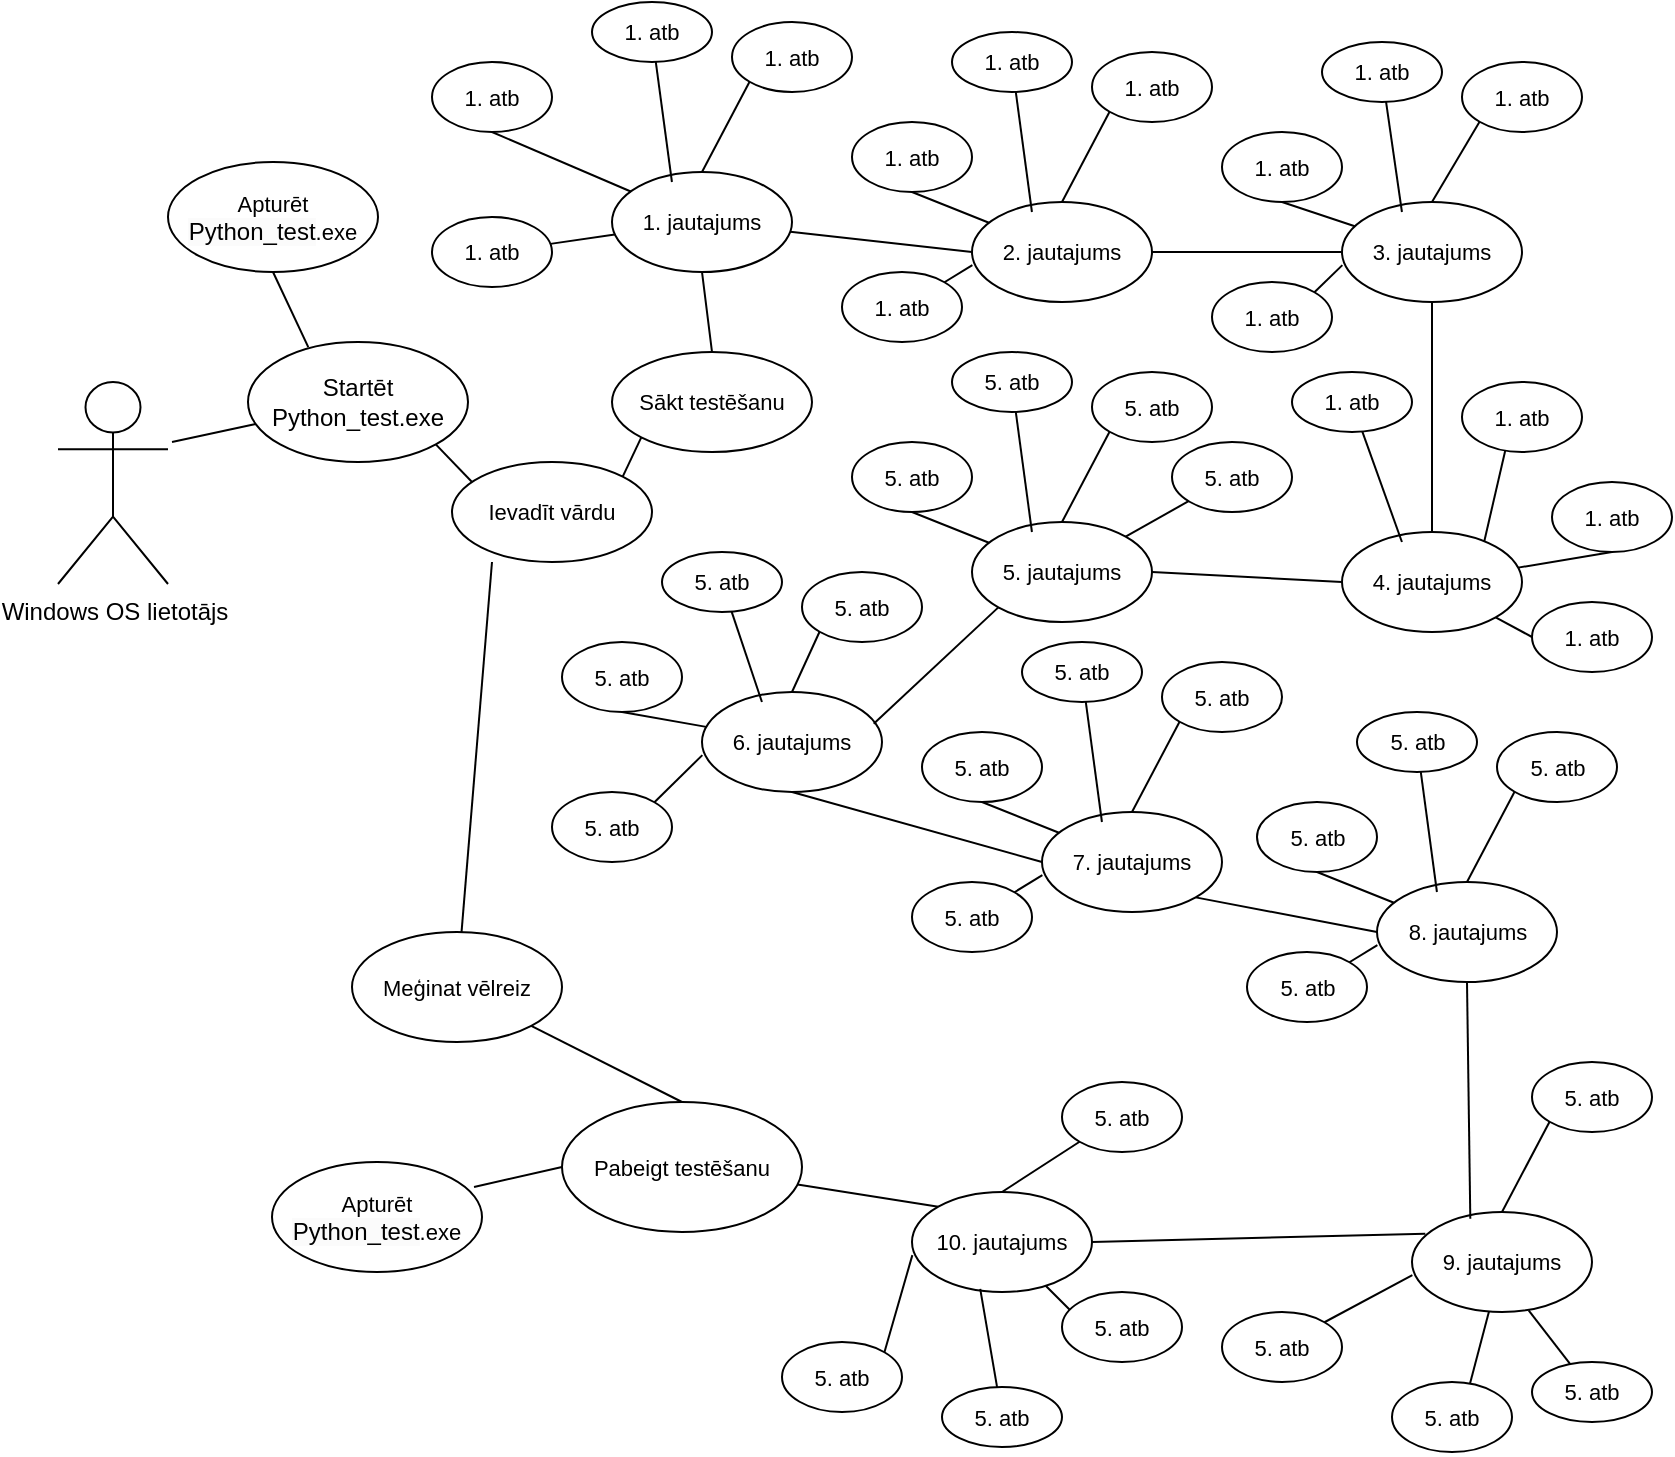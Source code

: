 <mxfile version="24.4.10" type="device">
  <diagram name="Page-1" id="AFh0QDY7OUevubZ1lofg">
    <mxGraphModel dx="2049" dy="1114" grid="1" gridSize="10" guides="1" tooltips="1" connect="1" arrows="1" fold="1" page="1" pageScale="1" pageWidth="850" pageHeight="1100" math="0" shadow="0">
      <root>
        <mxCell id="0" />
        <mxCell id="1" parent="0" />
        <mxCell id="Z0cSFoAsNbvXdKRLB-xp-1" value="Windows OS lietotājs" style="shape=umlActor;verticalLabelPosition=bottom;verticalAlign=top;html=1;" vertex="1" parent="1">
          <mxGeometry x="33" y="240" width="55" height="101" as="geometry" />
        </mxCell>
        <mxCell id="Z0cSFoAsNbvXdKRLB-xp-67" style="edgeStyle=none;rounded=0;orthogonalLoop=1;jettySize=auto;html=1;exitX=0.274;exitY=0.043;exitDx=0;exitDy=0;entryX=0.5;entryY=1;entryDx=0;entryDy=0;strokeColor=default;align=center;verticalAlign=middle;fontFamily=Helvetica;fontSize=11;fontColor=default;labelBackgroundColor=default;endArrow=none;exitPerimeter=0;" edge="1" parent="1" source="Z0cSFoAsNbvXdKRLB-xp-3" target="Z0cSFoAsNbvXdKRLB-xp-66">
          <mxGeometry relative="1" as="geometry" />
        </mxCell>
        <mxCell id="Z0cSFoAsNbvXdKRLB-xp-131" value="" style="edgeStyle=none;rounded=0;orthogonalLoop=1;jettySize=auto;html=1;strokeColor=default;align=center;verticalAlign=middle;fontFamily=Helvetica;fontSize=11;fontColor=default;labelBackgroundColor=default;endArrow=none;" edge="1" parent="1" source="Z0cSFoAsNbvXdKRLB-xp-3">
          <mxGeometry relative="1" as="geometry">
            <mxPoint x="90" y="270" as="targetPoint" />
          </mxGeometry>
        </mxCell>
        <mxCell id="Z0cSFoAsNbvXdKRLB-xp-3" value="Startēt Python_test.exe" style="ellipse;whiteSpace=wrap;html=1;" vertex="1" parent="1">
          <mxGeometry x="128" y="220" width="110" height="60" as="geometry" />
        </mxCell>
        <mxCell id="Z0cSFoAsNbvXdKRLB-xp-66" value="Apturēt&lt;br&gt;&lt;div&gt;&lt;span style=&quot;background-color: rgb(251, 251, 251); font-size: 12px;&quot;&gt;Python_test&lt;/span&gt;.exe&lt;/div&gt;" style="ellipse;whiteSpace=wrap;html=1;fontFamily=Helvetica;fontSize=11;fontColor=default;labelBackgroundColor=default;" vertex="1" parent="1">
          <mxGeometry x="88" y="130" width="105" height="55" as="geometry" />
        </mxCell>
        <mxCell id="Z0cSFoAsNbvXdKRLB-xp-71" style="edgeStyle=none;rounded=0;orthogonalLoop=1;jettySize=auto;html=1;exitX=0.5;exitY=0;exitDx=0;exitDy=0;entryX=0.5;entryY=1;entryDx=0;entryDy=0;strokeColor=default;align=center;verticalAlign=middle;fontFamily=Helvetica;fontSize=11;fontColor=default;labelBackgroundColor=default;endArrow=none;" edge="1" parent="1" source="Z0cSFoAsNbvXdKRLB-xp-68" target="Z0cSFoAsNbvXdKRLB-xp-70">
          <mxGeometry relative="1" as="geometry" />
        </mxCell>
        <mxCell id="Z0cSFoAsNbvXdKRLB-xp-68" value="Sākt testēšanu" style="ellipse;whiteSpace=wrap;html=1;fontFamily=Helvetica;fontSize=11;fontColor=default;labelBackgroundColor=default;" vertex="1" parent="1">
          <mxGeometry x="310" y="225" width="100" height="50" as="geometry" />
        </mxCell>
        <mxCell id="Z0cSFoAsNbvXdKRLB-xp-78" style="edgeStyle=none;rounded=0;orthogonalLoop=1;jettySize=auto;html=1;exitX=0.5;exitY=0;exitDx=0;exitDy=0;entryX=0;entryY=1;entryDx=0;entryDy=0;strokeColor=default;align=center;verticalAlign=middle;fontFamily=Helvetica;fontSize=11;fontColor=default;labelBackgroundColor=default;endArrow=none;" edge="1" parent="1" source="Z0cSFoAsNbvXdKRLB-xp-70" target="Z0cSFoAsNbvXdKRLB-xp-77">
          <mxGeometry relative="1" as="geometry" />
        </mxCell>
        <mxCell id="Z0cSFoAsNbvXdKRLB-xp-90" style="edgeStyle=none;rounded=0;orthogonalLoop=1;jettySize=auto;html=1;entryX=0;entryY=0.5;entryDx=0;entryDy=0;strokeColor=default;align=center;verticalAlign=middle;fontFamily=Helvetica;fontSize=11;fontColor=default;labelBackgroundColor=default;endArrow=none;" edge="1" parent="1" source="Z0cSFoAsNbvXdKRLB-xp-70" target="Z0cSFoAsNbvXdKRLB-xp-82">
          <mxGeometry relative="1" as="geometry" />
        </mxCell>
        <mxCell id="Z0cSFoAsNbvXdKRLB-xp-70" value="1. jautajums" style="ellipse;whiteSpace=wrap;html=1;fontFamily=Helvetica;fontSize=11;fontColor=default;labelBackgroundColor=default;" vertex="1" parent="1">
          <mxGeometry x="310" y="135" width="90" height="50" as="geometry" />
        </mxCell>
        <mxCell id="Z0cSFoAsNbvXdKRLB-xp-72" value="1. atb" style="ellipse;whiteSpace=wrap;html=1;fontFamily=Helvetica;fontSize=11;fontColor=default;labelBackgroundColor=default;" vertex="1" parent="1">
          <mxGeometry x="300" y="50" width="60" height="30" as="geometry" />
        </mxCell>
        <mxCell id="Z0cSFoAsNbvXdKRLB-xp-74" style="edgeStyle=none;rounded=0;orthogonalLoop=1;jettySize=auto;html=1;exitX=0.5;exitY=1;exitDx=0;exitDy=0;strokeColor=default;align=center;verticalAlign=middle;fontFamily=Helvetica;fontSize=11;fontColor=default;labelBackgroundColor=default;endArrow=none;" edge="1" parent="1" source="Z0cSFoAsNbvXdKRLB-xp-73" target="Z0cSFoAsNbvXdKRLB-xp-70">
          <mxGeometry relative="1" as="geometry" />
        </mxCell>
        <mxCell id="Z0cSFoAsNbvXdKRLB-xp-73" value="1. atb" style="ellipse;whiteSpace=wrap;html=1;fontFamily=Helvetica;fontSize=11;fontColor=default;labelBackgroundColor=default;" vertex="1" parent="1">
          <mxGeometry x="220" y="80" width="60" height="35" as="geometry" />
        </mxCell>
        <mxCell id="Z0cSFoAsNbvXdKRLB-xp-75" style="edgeStyle=none;rounded=0;orthogonalLoop=1;jettySize=auto;html=1;entryX=0.333;entryY=0.1;entryDx=0;entryDy=0;entryPerimeter=0;strokeColor=default;align=center;verticalAlign=middle;fontFamily=Helvetica;fontSize=11;fontColor=default;labelBackgroundColor=default;endArrow=none;" edge="1" parent="1" source="Z0cSFoAsNbvXdKRLB-xp-72" target="Z0cSFoAsNbvXdKRLB-xp-70">
          <mxGeometry relative="1" as="geometry" />
        </mxCell>
        <mxCell id="Z0cSFoAsNbvXdKRLB-xp-77" value="1. atb" style="ellipse;whiteSpace=wrap;html=1;fontFamily=Helvetica;fontSize=11;fontColor=default;labelBackgroundColor=default;" vertex="1" parent="1">
          <mxGeometry x="370" y="60" width="60" height="35" as="geometry" />
        </mxCell>
        <mxCell id="Z0cSFoAsNbvXdKRLB-xp-123" value="" style="edgeStyle=none;rounded=0;orthogonalLoop=1;jettySize=auto;html=1;strokeColor=default;align=center;verticalAlign=middle;fontFamily=Helvetica;fontSize=11;fontColor=default;labelBackgroundColor=default;endArrow=none;" edge="1" parent="1" source="Z0cSFoAsNbvXdKRLB-xp-79" target="Z0cSFoAsNbvXdKRLB-xp-70">
          <mxGeometry relative="1" as="geometry" />
        </mxCell>
        <mxCell id="Z0cSFoAsNbvXdKRLB-xp-79" value="1. atb" style="ellipse;whiteSpace=wrap;html=1;fontFamily=Helvetica;fontSize=11;fontColor=default;labelBackgroundColor=default;" vertex="1" parent="1">
          <mxGeometry x="220" y="157.5" width="60" height="35" as="geometry" />
        </mxCell>
        <mxCell id="Z0cSFoAsNbvXdKRLB-xp-81" style="edgeStyle=none;rounded=0;orthogonalLoop=1;jettySize=auto;html=1;exitX=0.5;exitY=0;exitDx=0;exitDy=0;entryX=0;entryY=1;entryDx=0;entryDy=0;strokeColor=default;align=center;verticalAlign=middle;fontFamily=Helvetica;fontSize=11;fontColor=default;labelBackgroundColor=default;endArrow=none;" edge="1" parent="1" source="Z0cSFoAsNbvXdKRLB-xp-82" target="Z0cSFoAsNbvXdKRLB-xp-87">
          <mxGeometry relative="1" as="geometry" />
        </mxCell>
        <mxCell id="Z0cSFoAsNbvXdKRLB-xp-101" style="edgeStyle=none;rounded=0;orthogonalLoop=1;jettySize=auto;html=1;exitX=1;exitY=0.5;exitDx=0;exitDy=0;entryX=0;entryY=0.5;entryDx=0;entryDy=0;strokeColor=default;align=center;verticalAlign=middle;fontFamily=Helvetica;fontSize=11;fontColor=default;labelBackgroundColor=default;endArrow=none;" edge="1" parent="1" source="Z0cSFoAsNbvXdKRLB-xp-82" target="Z0cSFoAsNbvXdKRLB-xp-92">
          <mxGeometry relative="1" as="geometry" />
        </mxCell>
        <mxCell id="Z0cSFoAsNbvXdKRLB-xp-82" value="2. jautajums" style="ellipse;whiteSpace=wrap;html=1;fontFamily=Helvetica;fontSize=11;fontColor=default;labelBackgroundColor=default;" vertex="1" parent="1">
          <mxGeometry x="490" y="150" width="90" height="50" as="geometry" />
        </mxCell>
        <mxCell id="Z0cSFoAsNbvXdKRLB-xp-83" value="1. atb" style="ellipse;whiteSpace=wrap;html=1;fontFamily=Helvetica;fontSize=11;fontColor=default;labelBackgroundColor=default;" vertex="1" parent="1">
          <mxGeometry x="480" y="65" width="60" height="30" as="geometry" />
        </mxCell>
        <mxCell id="Z0cSFoAsNbvXdKRLB-xp-84" style="edgeStyle=none;rounded=0;orthogonalLoop=1;jettySize=auto;html=1;exitX=0.5;exitY=1;exitDx=0;exitDy=0;strokeColor=default;align=center;verticalAlign=middle;fontFamily=Helvetica;fontSize=11;fontColor=default;labelBackgroundColor=default;endArrow=none;" edge="1" parent="1" source="Z0cSFoAsNbvXdKRLB-xp-85" target="Z0cSFoAsNbvXdKRLB-xp-82">
          <mxGeometry relative="1" as="geometry" />
        </mxCell>
        <mxCell id="Z0cSFoAsNbvXdKRLB-xp-85" value="1. atb" style="ellipse;whiteSpace=wrap;html=1;fontFamily=Helvetica;fontSize=11;fontColor=default;labelBackgroundColor=default;" vertex="1" parent="1">
          <mxGeometry x="430" y="110" width="60" height="35" as="geometry" />
        </mxCell>
        <mxCell id="Z0cSFoAsNbvXdKRLB-xp-86" style="edgeStyle=none;rounded=0;orthogonalLoop=1;jettySize=auto;html=1;entryX=0.333;entryY=0.1;entryDx=0;entryDy=0;entryPerimeter=0;strokeColor=default;align=center;verticalAlign=middle;fontFamily=Helvetica;fontSize=11;fontColor=default;labelBackgroundColor=default;endArrow=none;" edge="1" parent="1" source="Z0cSFoAsNbvXdKRLB-xp-83" target="Z0cSFoAsNbvXdKRLB-xp-82">
          <mxGeometry relative="1" as="geometry" />
        </mxCell>
        <mxCell id="Z0cSFoAsNbvXdKRLB-xp-87" value="1. atb" style="ellipse;whiteSpace=wrap;html=1;fontFamily=Helvetica;fontSize=11;fontColor=default;labelBackgroundColor=default;" vertex="1" parent="1">
          <mxGeometry x="550" y="75" width="60" height="35" as="geometry" />
        </mxCell>
        <mxCell id="Z0cSFoAsNbvXdKRLB-xp-88" value="1. atb" style="ellipse;whiteSpace=wrap;html=1;fontFamily=Helvetica;fontSize=11;fontColor=default;labelBackgroundColor=default;" vertex="1" parent="1">
          <mxGeometry x="425" y="185" width="60" height="35" as="geometry" />
        </mxCell>
        <mxCell id="Z0cSFoAsNbvXdKRLB-xp-89" style="edgeStyle=none;rounded=0;orthogonalLoop=1;jettySize=auto;html=1;exitX=1;exitY=0;exitDx=0;exitDy=0;entryX=0.002;entryY=0.631;entryDx=0;entryDy=0;entryPerimeter=0;strokeColor=default;align=center;verticalAlign=middle;fontFamily=Helvetica;fontSize=11;fontColor=default;labelBackgroundColor=default;endArrow=none;" edge="1" parent="1" source="Z0cSFoAsNbvXdKRLB-xp-88" target="Z0cSFoAsNbvXdKRLB-xp-82">
          <mxGeometry relative="1" as="geometry" />
        </mxCell>
        <mxCell id="Z0cSFoAsNbvXdKRLB-xp-91" style="edgeStyle=none;rounded=0;orthogonalLoop=1;jettySize=auto;html=1;exitX=0.5;exitY=0;exitDx=0;exitDy=0;entryX=0;entryY=1;entryDx=0;entryDy=0;strokeColor=default;align=center;verticalAlign=middle;fontFamily=Helvetica;fontSize=11;fontColor=default;labelBackgroundColor=default;endArrow=none;" edge="1" parent="1" source="Z0cSFoAsNbvXdKRLB-xp-92" target="Z0cSFoAsNbvXdKRLB-xp-97">
          <mxGeometry relative="1" as="geometry" />
        </mxCell>
        <mxCell id="Z0cSFoAsNbvXdKRLB-xp-111" style="edgeStyle=none;rounded=0;orthogonalLoop=1;jettySize=auto;html=1;strokeColor=default;align=center;verticalAlign=middle;fontFamily=Helvetica;fontSize=11;fontColor=default;labelBackgroundColor=default;endArrow=none;" edge="1" parent="1" source="Z0cSFoAsNbvXdKRLB-xp-92" target="Z0cSFoAsNbvXdKRLB-xp-103">
          <mxGeometry relative="1" as="geometry" />
        </mxCell>
        <mxCell id="Z0cSFoAsNbvXdKRLB-xp-92" value="3. jautajums" style="ellipse;whiteSpace=wrap;html=1;fontFamily=Helvetica;fontSize=11;fontColor=default;labelBackgroundColor=default;" vertex="1" parent="1">
          <mxGeometry x="675" y="150" width="90" height="50" as="geometry" />
        </mxCell>
        <mxCell id="Z0cSFoAsNbvXdKRLB-xp-93" value="1. atb" style="ellipse;whiteSpace=wrap;html=1;fontFamily=Helvetica;fontSize=11;fontColor=default;labelBackgroundColor=default;" vertex="1" parent="1">
          <mxGeometry x="665" y="70" width="60" height="30" as="geometry" />
        </mxCell>
        <mxCell id="Z0cSFoAsNbvXdKRLB-xp-94" style="edgeStyle=none;rounded=0;orthogonalLoop=1;jettySize=auto;html=1;exitX=0.5;exitY=1;exitDx=0;exitDy=0;strokeColor=default;align=center;verticalAlign=middle;fontFamily=Helvetica;fontSize=11;fontColor=default;labelBackgroundColor=default;endArrow=none;" edge="1" parent="1" source="Z0cSFoAsNbvXdKRLB-xp-95" target="Z0cSFoAsNbvXdKRLB-xp-92">
          <mxGeometry relative="1" as="geometry" />
        </mxCell>
        <mxCell id="Z0cSFoAsNbvXdKRLB-xp-95" value="1. atb" style="ellipse;whiteSpace=wrap;html=1;fontFamily=Helvetica;fontSize=11;fontColor=default;labelBackgroundColor=default;" vertex="1" parent="1">
          <mxGeometry x="615" y="115" width="60" height="35" as="geometry" />
        </mxCell>
        <mxCell id="Z0cSFoAsNbvXdKRLB-xp-96" style="edgeStyle=none;rounded=0;orthogonalLoop=1;jettySize=auto;html=1;entryX=0.333;entryY=0.1;entryDx=0;entryDy=0;entryPerimeter=0;strokeColor=default;align=center;verticalAlign=middle;fontFamily=Helvetica;fontSize=11;fontColor=default;labelBackgroundColor=default;endArrow=none;" edge="1" parent="1" source="Z0cSFoAsNbvXdKRLB-xp-93" target="Z0cSFoAsNbvXdKRLB-xp-92">
          <mxGeometry relative="1" as="geometry" />
        </mxCell>
        <mxCell id="Z0cSFoAsNbvXdKRLB-xp-97" value="1. atb" style="ellipse;whiteSpace=wrap;html=1;fontFamily=Helvetica;fontSize=11;fontColor=default;labelBackgroundColor=default;" vertex="1" parent="1">
          <mxGeometry x="735" y="80" width="60" height="35" as="geometry" />
        </mxCell>
        <mxCell id="Z0cSFoAsNbvXdKRLB-xp-98" value="1. atb" style="ellipse;whiteSpace=wrap;html=1;fontFamily=Helvetica;fontSize=11;fontColor=default;labelBackgroundColor=default;" vertex="1" parent="1">
          <mxGeometry x="610" y="190" width="60" height="35" as="geometry" />
        </mxCell>
        <mxCell id="Z0cSFoAsNbvXdKRLB-xp-99" style="edgeStyle=none;rounded=0;orthogonalLoop=1;jettySize=auto;html=1;exitX=1;exitY=0;exitDx=0;exitDy=0;entryX=0.002;entryY=0.631;entryDx=0;entryDy=0;entryPerimeter=0;strokeColor=default;align=center;verticalAlign=middle;fontFamily=Helvetica;fontSize=11;fontColor=default;labelBackgroundColor=default;endArrow=none;" edge="1" parent="1" source="Z0cSFoAsNbvXdKRLB-xp-98" target="Z0cSFoAsNbvXdKRLB-xp-92">
          <mxGeometry relative="1" as="geometry" />
        </mxCell>
        <mxCell id="Z0cSFoAsNbvXdKRLB-xp-102" style="edgeStyle=none;rounded=0;orthogonalLoop=1;jettySize=auto;html=1;exitX=0.787;exitY=0.017;exitDx=0;exitDy=0;entryX=0.361;entryY=0.976;entryDx=0;entryDy=0;strokeColor=default;align=center;verticalAlign=middle;fontFamily=Helvetica;fontSize=11;fontColor=default;labelBackgroundColor=default;endArrow=none;exitPerimeter=0;entryPerimeter=0;" edge="1" parent="1" target="Z0cSFoAsNbvXdKRLB-xp-108">
          <mxGeometry relative="1" as="geometry">
            <mxPoint x="745.83" y="320.98" as="sourcePoint" />
            <mxPoint x="743.787" y="275.004" as="targetPoint" />
          </mxGeometry>
        </mxCell>
        <mxCell id="Z0cSFoAsNbvXdKRLB-xp-112" style="edgeStyle=none;rounded=0;orthogonalLoop=1;jettySize=auto;html=1;exitX=1;exitY=1;exitDx=0;exitDy=0;entryX=0;entryY=0.5;entryDx=0;entryDy=0;strokeColor=default;align=center;verticalAlign=middle;fontFamily=Helvetica;fontSize=11;fontColor=default;labelBackgroundColor=default;endArrow=none;" edge="1" parent="1" source="Z0cSFoAsNbvXdKRLB-xp-103" target="Z0cSFoAsNbvXdKRLB-xp-109">
          <mxGeometry relative="1" as="geometry" />
        </mxCell>
        <mxCell id="Z0cSFoAsNbvXdKRLB-xp-122" style="edgeStyle=none;rounded=0;orthogonalLoop=1;jettySize=auto;html=1;exitX=0;exitY=0.5;exitDx=0;exitDy=0;entryX=1;entryY=0.5;entryDx=0;entryDy=0;strokeColor=default;align=center;verticalAlign=middle;fontFamily=Helvetica;fontSize=11;fontColor=default;labelBackgroundColor=default;endArrow=none;" edge="1" parent="1" source="Z0cSFoAsNbvXdKRLB-xp-103" target="Z0cSFoAsNbvXdKRLB-xp-114">
          <mxGeometry relative="1" as="geometry" />
        </mxCell>
        <mxCell id="Z0cSFoAsNbvXdKRLB-xp-103" value="4. jautajums" style="ellipse;whiteSpace=wrap;html=1;fontFamily=Helvetica;fontSize=11;fontColor=default;labelBackgroundColor=default;" vertex="1" parent="1">
          <mxGeometry x="675" y="315" width="90" height="50" as="geometry" />
        </mxCell>
        <mxCell id="Z0cSFoAsNbvXdKRLB-xp-104" value="1. atb" style="ellipse;whiteSpace=wrap;html=1;fontFamily=Helvetica;fontSize=11;fontColor=default;labelBackgroundColor=default;" vertex="1" parent="1">
          <mxGeometry x="650" y="235" width="60" height="30" as="geometry" />
        </mxCell>
        <mxCell id="Z0cSFoAsNbvXdKRLB-xp-105" style="edgeStyle=none;rounded=0;orthogonalLoop=1;jettySize=auto;html=1;exitX=0.5;exitY=1;exitDx=0;exitDy=0;strokeColor=default;align=center;verticalAlign=middle;fontFamily=Helvetica;fontSize=11;fontColor=default;labelBackgroundColor=default;endArrow=none;" edge="1" parent="1" source="Z0cSFoAsNbvXdKRLB-xp-106" target="Z0cSFoAsNbvXdKRLB-xp-103">
          <mxGeometry relative="1" as="geometry" />
        </mxCell>
        <mxCell id="Z0cSFoAsNbvXdKRLB-xp-106" value="1. atb" style="ellipse;whiteSpace=wrap;html=1;fontFamily=Helvetica;fontSize=11;fontColor=default;labelBackgroundColor=default;" vertex="1" parent="1">
          <mxGeometry x="780" y="290" width="60" height="35" as="geometry" />
        </mxCell>
        <mxCell id="Z0cSFoAsNbvXdKRLB-xp-107" style="edgeStyle=none;rounded=0;orthogonalLoop=1;jettySize=auto;html=1;entryX=0.333;entryY=0.1;entryDx=0;entryDy=0;entryPerimeter=0;strokeColor=default;align=center;verticalAlign=middle;fontFamily=Helvetica;fontSize=11;fontColor=default;labelBackgroundColor=default;endArrow=none;" edge="1" parent="1" source="Z0cSFoAsNbvXdKRLB-xp-104" target="Z0cSFoAsNbvXdKRLB-xp-103">
          <mxGeometry relative="1" as="geometry" />
        </mxCell>
        <mxCell id="Z0cSFoAsNbvXdKRLB-xp-108" value="1. atb" style="ellipse;whiteSpace=wrap;html=1;fontFamily=Helvetica;fontSize=11;fontColor=default;labelBackgroundColor=default;" vertex="1" parent="1">
          <mxGeometry x="735" y="240" width="60" height="35" as="geometry" />
        </mxCell>
        <mxCell id="Z0cSFoAsNbvXdKRLB-xp-109" value="1. atb" style="ellipse;whiteSpace=wrap;html=1;fontFamily=Helvetica;fontSize=11;fontColor=default;labelBackgroundColor=default;" vertex="1" parent="1">
          <mxGeometry x="770" y="350" width="60" height="35" as="geometry" />
        </mxCell>
        <mxCell id="Z0cSFoAsNbvXdKRLB-xp-113" style="edgeStyle=none;rounded=0;orthogonalLoop=1;jettySize=auto;html=1;exitX=0.5;exitY=0;exitDx=0;exitDy=0;entryX=0;entryY=1;entryDx=0;entryDy=0;strokeColor=default;align=center;verticalAlign=middle;fontFamily=Helvetica;fontSize=11;fontColor=default;labelBackgroundColor=default;endArrow=none;" edge="1" parent="1" source="Z0cSFoAsNbvXdKRLB-xp-114" target="Z0cSFoAsNbvXdKRLB-xp-119">
          <mxGeometry relative="1" as="geometry" />
        </mxCell>
        <mxCell id="Z0cSFoAsNbvXdKRLB-xp-114" value="5. jautajums" style="ellipse;whiteSpace=wrap;html=1;fontFamily=Helvetica;fontSize=11;fontColor=default;labelBackgroundColor=default;" vertex="1" parent="1">
          <mxGeometry x="490" y="310" width="90" height="50" as="geometry" />
        </mxCell>
        <mxCell id="Z0cSFoAsNbvXdKRLB-xp-115" value="5. atb" style="ellipse;whiteSpace=wrap;html=1;fontFamily=Helvetica;fontSize=11;fontColor=default;labelBackgroundColor=default;" vertex="1" parent="1">
          <mxGeometry x="480" y="225" width="60" height="30" as="geometry" />
        </mxCell>
        <mxCell id="Z0cSFoAsNbvXdKRLB-xp-116" style="edgeStyle=none;rounded=0;orthogonalLoop=1;jettySize=auto;html=1;exitX=0.5;exitY=1;exitDx=0;exitDy=0;strokeColor=default;align=center;verticalAlign=middle;fontFamily=Helvetica;fontSize=11;fontColor=default;labelBackgroundColor=default;endArrow=none;" edge="1" parent="1" source="Z0cSFoAsNbvXdKRLB-xp-117" target="Z0cSFoAsNbvXdKRLB-xp-114">
          <mxGeometry relative="1" as="geometry" />
        </mxCell>
        <mxCell id="Z0cSFoAsNbvXdKRLB-xp-117" value="5. atb" style="ellipse;whiteSpace=wrap;html=1;fontFamily=Helvetica;fontSize=11;fontColor=default;labelBackgroundColor=default;" vertex="1" parent="1">
          <mxGeometry x="430" y="270" width="60" height="35" as="geometry" />
        </mxCell>
        <mxCell id="Z0cSFoAsNbvXdKRLB-xp-118" style="edgeStyle=none;rounded=0;orthogonalLoop=1;jettySize=auto;html=1;entryX=0.333;entryY=0.1;entryDx=0;entryDy=0;entryPerimeter=0;strokeColor=default;align=center;verticalAlign=middle;fontFamily=Helvetica;fontSize=11;fontColor=default;labelBackgroundColor=default;endArrow=none;" edge="1" parent="1" source="Z0cSFoAsNbvXdKRLB-xp-115" target="Z0cSFoAsNbvXdKRLB-xp-114">
          <mxGeometry relative="1" as="geometry" />
        </mxCell>
        <mxCell id="Z0cSFoAsNbvXdKRLB-xp-119" value="5. atb" style="ellipse;whiteSpace=wrap;html=1;fontFamily=Helvetica;fontSize=11;fontColor=default;labelBackgroundColor=default;" vertex="1" parent="1">
          <mxGeometry x="550" y="235" width="60" height="35" as="geometry" />
        </mxCell>
        <mxCell id="Z0cSFoAsNbvXdKRLB-xp-142" style="edgeStyle=none;rounded=0;orthogonalLoop=1;jettySize=auto;html=1;entryX=1;entryY=0;entryDx=0;entryDy=0;strokeColor=default;align=center;verticalAlign=middle;fontFamily=Helvetica;fontSize=11;fontColor=default;labelBackgroundColor=default;endArrow=none;" edge="1" parent="1" source="Z0cSFoAsNbvXdKRLB-xp-120" target="Z0cSFoAsNbvXdKRLB-xp-114">
          <mxGeometry relative="1" as="geometry" />
        </mxCell>
        <mxCell id="Z0cSFoAsNbvXdKRLB-xp-120" value="5. atb" style="ellipse;whiteSpace=wrap;html=1;fontFamily=Helvetica;fontSize=11;fontColor=default;labelBackgroundColor=default;" vertex="1" parent="1">
          <mxGeometry x="590" y="270" width="60" height="35" as="geometry" />
        </mxCell>
        <mxCell id="Z0cSFoAsNbvXdKRLB-xp-129" style="edgeStyle=none;rounded=0;orthogonalLoop=1;jettySize=auto;html=1;exitX=1;exitY=0;exitDx=0;exitDy=0;entryX=0;entryY=1;entryDx=0;entryDy=0;strokeColor=default;align=center;verticalAlign=middle;fontFamily=Helvetica;fontSize=11;fontColor=default;labelBackgroundColor=default;endArrow=none;" edge="1" parent="1" source="Z0cSFoAsNbvXdKRLB-xp-124" target="Z0cSFoAsNbvXdKRLB-xp-68">
          <mxGeometry relative="1" as="geometry" />
        </mxCell>
        <mxCell id="Z0cSFoAsNbvXdKRLB-xp-124" value="Ievadīt vārdu" style="ellipse;whiteSpace=wrap;html=1;fontFamily=Helvetica;fontSize=11;fontColor=default;labelBackgroundColor=default;" vertex="1" parent="1">
          <mxGeometry x="230" y="280" width="100" height="50" as="geometry" />
        </mxCell>
        <mxCell id="Z0cSFoAsNbvXdKRLB-xp-130" style="edgeStyle=none;rounded=0;orthogonalLoop=1;jettySize=auto;html=1;exitX=1;exitY=1;exitDx=0;exitDy=0;entryX=0.1;entryY=0.2;entryDx=0;entryDy=0;entryPerimeter=0;strokeColor=default;align=center;verticalAlign=middle;fontFamily=Helvetica;fontSize=11;fontColor=default;labelBackgroundColor=default;endArrow=none;" edge="1" parent="1" source="Z0cSFoAsNbvXdKRLB-xp-3" target="Z0cSFoAsNbvXdKRLB-xp-124">
          <mxGeometry relative="1" as="geometry" />
        </mxCell>
        <mxCell id="Z0cSFoAsNbvXdKRLB-xp-132" style="edgeStyle=none;rounded=0;orthogonalLoop=1;jettySize=auto;html=1;exitX=0.5;exitY=0;exitDx=0;exitDy=0;entryX=0;entryY=1;entryDx=0;entryDy=0;strokeColor=default;align=center;verticalAlign=middle;fontFamily=Helvetica;fontSize=11;fontColor=default;labelBackgroundColor=default;endArrow=none;" edge="1" parent="1" source="Z0cSFoAsNbvXdKRLB-xp-133" target="Z0cSFoAsNbvXdKRLB-xp-138">
          <mxGeometry relative="1" as="geometry" />
        </mxCell>
        <mxCell id="Z0cSFoAsNbvXdKRLB-xp-153" style="edgeStyle=none;rounded=0;orthogonalLoop=1;jettySize=auto;html=1;exitX=0.5;exitY=1;exitDx=0;exitDy=0;entryX=0;entryY=0.5;entryDx=0;entryDy=0;strokeColor=default;align=center;verticalAlign=middle;fontFamily=Helvetica;fontSize=11;fontColor=default;labelBackgroundColor=default;endArrow=none;" edge="1" parent="1" source="Z0cSFoAsNbvXdKRLB-xp-133" target="Z0cSFoAsNbvXdKRLB-xp-145">
          <mxGeometry relative="1" as="geometry" />
        </mxCell>
        <mxCell id="Z0cSFoAsNbvXdKRLB-xp-133" value="6. jautajums" style="ellipse;whiteSpace=wrap;html=1;fontFamily=Helvetica;fontSize=11;fontColor=default;labelBackgroundColor=default;" vertex="1" parent="1">
          <mxGeometry x="355" y="395" width="90" height="50" as="geometry" />
        </mxCell>
        <mxCell id="Z0cSFoAsNbvXdKRLB-xp-134" value="5. atb" style="ellipse;whiteSpace=wrap;html=1;fontFamily=Helvetica;fontSize=11;fontColor=default;labelBackgroundColor=default;" vertex="1" parent="1">
          <mxGeometry x="335" y="325" width="60" height="30" as="geometry" />
        </mxCell>
        <mxCell id="Z0cSFoAsNbvXdKRLB-xp-135" style="edgeStyle=none;rounded=0;orthogonalLoop=1;jettySize=auto;html=1;exitX=0.5;exitY=1;exitDx=0;exitDy=0;strokeColor=default;align=center;verticalAlign=middle;fontFamily=Helvetica;fontSize=11;fontColor=default;labelBackgroundColor=default;endArrow=none;" edge="1" parent="1" source="Z0cSFoAsNbvXdKRLB-xp-136" target="Z0cSFoAsNbvXdKRLB-xp-133">
          <mxGeometry relative="1" as="geometry" />
        </mxCell>
        <mxCell id="Z0cSFoAsNbvXdKRLB-xp-136" value="5. atb" style="ellipse;whiteSpace=wrap;html=1;fontFamily=Helvetica;fontSize=11;fontColor=default;labelBackgroundColor=default;" vertex="1" parent="1">
          <mxGeometry x="285" y="370" width="60" height="35" as="geometry" />
        </mxCell>
        <mxCell id="Z0cSFoAsNbvXdKRLB-xp-137" style="edgeStyle=none;rounded=0;orthogonalLoop=1;jettySize=auto;html=1;entryX=0.333;entryY=0.1;entryDx=0;entryDy=0;entryPerimeter=0;strokeColor=default;align=center;verticalAlign=middle;fontFamily=Helvetica;fontSize=11;fontColor=default;labelBackgroundColor=default;endArrow=none;" edge="1" parent="1" source="Z0cSFoAsNbvXdKRLB-xp-134" target="Z0cSFoAsNbvXdKRLB-xp-133">
          <mxGeometry relative="1" as="geometry" />
        </mxCell>
        <mxCell id="Z0cSFoAsNbvXdKRLB-xp-138" value="5. atb" style="ellipse;whiteSpace=wrap;html=1;fontFamily=Helvetica;fontSize=11;fontColor=default;labelBackgroundColor=default;" vertex="1" parent="1">
          <mxGeometry x="405" y="335" width="60" height="35" as="geometry" />
        </mxCell>
        <mxCell id="Z0cSFoAsNbvXdKRLB-xp-139" value="5. atb" style="ellipse;whiteSpace=wrap;html=1;fontFamily=Helvetica;fontSize=11;fontColor=default;labelBackgroundColor=default;" vertex="1" parent="1">
          <mxGeometry x="280" y="445" width="60" height="35" as="geometry" />
        </mxCell>
        <mxCell id="Z0cSFoAsNbvXdKRLB-xp-140" style="edgeStyle=none;rounded=0;orthogonalLoop=1;jettySize=auto;html=1;exitX=1;exitY=0;exitDx=0;exitDy=0;entryX=0.002;entryY=0.631;entryDx=0;entryDy=0;entryPerimeter=0;strokeColor=default;align=center;verticalAlign=middle;fontFamily=Helvetica;fontSize=11;fontColor=default;labelBackgroundColor=default;endArrow=none;" edge="1" parent="1" source="Z0cSFoAsNbvXdKRLB-xp-139" target="Z0cSFoAsNbvXdKRLB-xp-133">
          <mxGeometry relative="1" as="geometry" />
        </mxCell>
        <mxCell id="Z0cSFoAsNbvXdKRLB-xp-143" style="edgeStyle=none;rounded=0;orthogonalLoop=1;jettySize=auto;html=1;exitX=0;exitY=1;exitDx=0;exitDy=0;entryX=0.954;entryY=0.317;entryDx=0;entryDy=0;entryPerimeter=0;strokeColor=default;align=center;verticalAlign=middle;fontFamily=Helvetica;fontSize=11;fontColor=default;labelBackgroundColor=default;endArrow=none;" edge="1" parent="1" source="Z0cSFoAsNbvXdKRLB-xp-114" target="Z0cSFoAsNbvXdKRLB-xp-133">
          <mxGeometry relative="1" as="geometry" />
        </mxCell>
        <mxCell id="Z0cSFoAsNbvXdKRLB-xp-144" style="edgeStyle=none;rounded=0;orthogonalLoop=1;jettySize=auto;html=1;exitX=0.5;exitY=0;exitDx=0;exitDy=0;entryX=0;entryY=1;entryDx=0;entryDy=0;strokeColor=default;align=center;verticalAlign=middle;fontFamily=Helvetica;fontSize=11;fontColor=default;labelBackgroundColor=default;endArrow=none;" edge="1" parent="1" source="Z0cSFoAsNbvXdKRLB-xp-145" target="Z0cSFoAsNbvXdKRLB-xp-150">
          <mxGeometry relative="1" as="geometry" />
        </mxCell>
        <mxCell id="Z0cSFoAsNbvXdKRLB-xp-163" style="edgeStyle=none;rounded=0;orthogonalLoop=1;jettySize=auto;html=1;exitX=1;exitY=1;exitDx=0;exitDy=0;entryX=0;entryY=0.5;entryDx=0;entryDy=0;strokeColor=default;align=center;verticalAlign=middle;fontFamily=Helvetica;fontSize=11;fontColor=default;labelBackgroundColor=default;endArrow=none;" edge="1" parent="1" source="Z0cSFoAsNbvXdKRLB-xp-145" target="Z0cSFoAsNbvXdKRLB-xp-155">
          <mxGeometry relative="1" as="geometry" />
        </mxCell>
        <mxCell id="Z0cSFoAsNbvXdKRLB-xp-145" value="7. jautajums" style="ellipse;whiteSpace=wrap;html=1;fontFamily=Helvetica;fontSize=11;fontColor=default;labelBackgroundColor=default;" vertex="1" parent="1">
          <mxGeometry x="525" y="455" width="90" height="50" as="geometry" />
        </mxCell>
        <mxCell id="Z0cSFoAsNbvXdKRLB-xp-146" value="5. atb" style="ellipse;whiteSpace=wrap;html=1;fontFamily=Helvetica;fontSize=11;fontColor=default;labelBackgroundColor=default;" vertex="1" parent="1">
          <mxGeometry x="515" y="370" width="60" height="30" as="geometry" />
        </mxCell>
        <mxCell id="Z0cSFoAsNbvXdKRLB-xp-147" style="edgeStyle=none;rounded=0;orthogonalLoop=1;jettySize=auto;html=1;exitX=0.5;exitY=1;exitDx=0;exitDy=0;strokeColor=default;align=center;verticalAlign=middle;fontFamily=Helvetica;fontSize=11;fontColor=default;labelBackgroundColor=default;endArrow=none;" edge="1" parent="1" source="Z0cSFoAsNbvXdKRLB-xp-148" target="Z0cSFoAsNbvXdKRLB-xp-145">
          <mxGeometry relative="1" as="geometry" />
        </mxCell>
        <mxCell id="Z0cSFoAsNbvXdKRLB-xp-148" value="5. atb" style="ellipse;whiteSpace=wrap;html=1;fontFamily=Helvetica;fontSize=11;fontColor=default;labelBackgroundColor=default;" vertex="1" parent="1">
          <mxGeometry x="465" y="415" width="60" height="35" as="geometry" />
        </mxCell>
        <mxCell id="Z0cSFoAsNbvXdKRLB-xp-149" style="edgeStyle=none;rounded=0;orthogonalLoop=1;jettySize=auto;html=1;entryX=0.333;entryY=0.1;entryDx=0;entryDy=0;entryPerimeter=0;strokeColor=default;align=center;verticalAlign=middle;fontFamily=Helvetica;fontSize=11;fontColor=default;labelBackgroundColor=default;endArrow=none;" edge="1" parent="1" source="Z0cSFoAsNbvXdKRLB-xp-146" target="Z0cSFoAsNbvXdKRLB-xp-145">
          <mxGeometry relative="1" as="geometry" />
        </mxCell>
        <mxCell id="Z0cSFoAsNbvXdKRLB-xp-150" value="5. atb" style="ellipse;whiteSpace=wrap;html=1;fontFamily=Helvetica;fontSize=11;fontColor=default;labelBackgroundColor=default;" vertex="1" parent="1">
          <mxGeometry x="585" y="380" width="60" height="35" as="geometry" />
        </mxCell>
        <mxCell id="Z0cSFoAsNbvXdKRLB-xp-151" value="5. atb" style="ellipse;whiteSpace=wrap;html=1;fontFamily=Helvetica;fontSize=11;fontColor=default;labelBackgroundColor=default;" vertex="1" parent="1">
          <mxGeometry x="460" y="490" width="60" height="35" as="geometry" />
        </mxCell>
        <mxCell id="Z0cSFoAsNbvXdKRLB-xp-152" style="edgeStyle=none;rounded=0;orthogonalLoop=1;jettySize=auto;html=1;exitX=1;exitY=0;exitDx=0;exitDy=0;entryX=0.002;entryY=0.631;entryDx=0;entryDy=0;entryPerimeter=0;strokeColor=default;align=center;verticalAlign=middle;fontFamily=Helvetica;fontSize=11;fontColor=default;labelBackgroundColor=default;endArrow=none;" edge="1" parent="1" source="Z0cSFoAsNbvXdKRLB-xp-151" target="Z0cSFoAsNbvXdKRLB-xp-145">
          <mxGeometry relative="1" as="geometry" />
        </mxCell>
        <mxCell id="Z0cSFoAsNbvXdKRLB-xp-154" style="edgeStyle=none;rounded=0;orthogonalLoop=1;jettySize=auto;html=1;exitX=0.5;exitY=0;exitDx=0;exitDy=0;entryX=0;entryY=1;entryDx=0;entryDy=0;strokeColor=default;align=center;verticalAlign=middle;fontFamily=Helvetica;fontSize=11;fontColor=default;labelBackgroundColor=default;endArrow=none;" edge="1" parent="1" source="Z0cSFoAsNbvXdKRLB-xp-155" target="Z0cSFoAsNbvXdKRLB-xp-160">
          <mxGeometry relative="1" as="geometry" />
        </mxCell>
        <mxCell id="Z0cSFoAsNbvXdKRLB-xp-155" value="8. jautajums" style="ellipse;whiteSpace=wrap;html=1;fontFamily=Helvetica;fontSize=11;fontColor=default;labelBackgroundColor=default;" vertex="1" parent="1">
          <mxGeometry x="692.5" y="490" width="90" height="50" as="geometry" />
        </mxCell>
        <mxCell id="Z0cSFoAsNbvXdKRLB-xp-156" value="5. atb" style="ellipse;whiteSpace=wrap;html=1;fontFamily=Helvetica;fontSize=11;fontColor=default;labelBackgroundColor=default;" vertex="1" parent="1">
          <mxGeometry x="682.5" y="405" width="60" height="30" as="geometry" />
        </mxCell>
        <mxCell id="Z0cSFoAsNbvXdKRLB-xp-157" style="edgeStyle=none;rounded=0;orthogonalLoop=1;jettySize=auto;html=1;exitX=0.5;exitY=1;exitDx=0;exitDy=0;strokeColor=default;align=center;verticalAlign=middle;fontFamily=Helvetica;fontSize=11;fontColor=default;labelBackgroundColor=default;endArrow=none;" edge="1" parent="1" source="Z0cSFoAsNbvXdKRLB-xp-158" target="Z0cSFoAsNbvXdKRLB-xp-155">
          <mxGeometry relative="1" as="geometry" />
        </mxCell>
        <mxCell id="Z0cSFoAsNbvXdKRLB-xp-158" value="5. atb" style="ellipse;whiteSpace=wrap;html=1;fontFamily=Helvetica;fontSize=11;fontColor=default;labelBackgroundColor=default;" vertex="1" parent="1">
          <mxGeometry x="632.5" y="450" width="60" height="35" as="geometry" />
        </mxCell>
        <mxCell id="Z0cSFoAsNbvXdKRLB-xp-159" style="edgeStyle=none;rounded=0;orthogonalLoop=1;jettySize=auto;html=1;entryX=0.333;entryY=0.1;entryDx=0;entryDy=0;entryPerimeter=0;strokeColor=default;align=center;verticalAlign=middle;fontFamily=Helvetica;fontSize=11;fontColor=default;labelBackgroundColor=default;endArrow=none;" edge="1" parent="1" source="Z0cSFoAsNbvXdKRLB-xp-156" target="Z0cSFoAsNbvXdKRLB-xp-155">
          <mxGeometry relative="1" as="geometry" />
        </mxCell>
        <mxCell id="Z0cSFoAsNbvXdKRLB-xp-160" value="5. atb" style="ellipse;whiteSpace=wrap;html=1;fontFamily=Helvetica;fontSize=11;fontColor=default;labelBackgroundColor=default;" vertex="1" parent="1">
          <mxGeometry x="752.5" y="415" width="60" height="35" as="geometry" />
        </mxCell>
        <mxCell id="Z0cSFoAsNbvXdKRLB-xp-161" value="5. atb" style="ellipse;whiteSpace=wrap;html=1;fontFamily=Helvetica;fontSize=11;fontColor=default;labelBackgroundColor=default;" vertex="1" parent="1">
          <mxGeometry x="627.5" y="525" width="60" height="35" as="geometry" />
        </mxCell>
        <mxCell id="Z0cSFoAsNbvXdKRLB-xp-162" style="edgeStyle=none;rounded=0;orthogonalLoop=1;jettySize=auto;html=1;exitX=1;exitY=0;exitDx=0;exitDy=0;entryX=0.002;entryY=0.631;entryDx=0;entryDy=0;entryPerimeter=0;strokeColor=default;align=center;verticalAlign=middle;fontFamily=Helvetica;fontSize=11;fontColor=default;labelBackgroundColor=default;endArrow=none;" edge="1" parent="1" source="Z0cSFoAsNbvXdKRLB-xp-161" target="Z0cSFoAsNbvXdKRLB-xp-155">
          <mxGeometry relative="1" as="geometry" />
        </mxCell>
        <mxCell id="Z0cSFoAsNbvXdKRLB-xp-164" style="edgeStyle=none;rounded=0;orthogonalLoop=1;jettySize=auto;html=1;exitX=0.5;exitY=0;exitDx=0;exitDy=0;entryX=0;entryY=1;entryDx=0;entryDy=0;strokeColor=default;align=center;verticalAlign=middle;fontFamily=Helvetica;fontSize=11;fontColor=default;labelBackgroundColor=default;endArrow=none;" edge="1" parent="1" source="Z0cSFoAsNbvXdKRLB-xp-165" target="Z0cSFoAsNbvXdKRLB-xp-170">
          <mxGeometry relative="1" as="geometry" />
        </mxCell>
        <mxCell id="Z0cSFoAsNbvXdKRLB-xp-165" value="9. jautajums" style="ellipse;whiteSpace=wrap;html=1;fontFamily=Helvetica;fontSize=11;fontColor=default;labelBackgroundColor=default;" vertex="1" parent="1">
          <mxGeometry x="710" y="655" width="90" height="50" as="geometry" />
        </mxCell>
        <mxCell id="Z0cSFoAsNbvXdKRLB-xp-166" value="5. atb" style="ellipse;whiteSpace=wrap;html=1;fontFamily=Helvetica;fontSize=11;fontColor=default;labelBackgroundColor=default;" vertex="1" parent="1">
          <mxGeometry x="770" y="730" width="60" height="30" as="geometry" />
        </mxCell>
        <mxCell id="Z0cSFoAsNbvXdKRLB-xp-167" style="edgeStyle=none;rounded=0;orthogonalLoop=1;jettySize=auto;html=1;exitX=0.5;exitY=1;exitDx=0;exitDy=0;strokeColor=default;align=center;verticalAlign=middle;fontFamily=Helvetica;fontSize=11;fontColor=default;labelBackgroundColor=default;endArrow=none;" edge="1" parent="1" source="Z0cSFoAsNbvXdKRLB-xp-168" target="Z0cSFoAsNbvXdKRLB-xp-165">
          <mxGeometry relative="1" as="geometry" />
        </mxCell>
        <mxCell id="Z0cSFoAsNbvXdKRLB-xp-168" value="5. atb" style="ellipse;whiteSpace=wrap;html=1;fontFamily=Helvetica;fontSize=11;fontColor=default;labelBackgroundColor=default;" vertex="1" parent="1">
          <mxGeometry x="700" y="740" width="60" height="35" as="geometry" />
        </mxCell>
        <mxCell id="Z0cSFoAsNbvXdKRLB-xp-169" style="edgeStyle=none;rounded=0;orthogonalLoop=1;jettySize=auto;html=1;strokeColor=default;align=center;verticalAlign=middle;fontFamily=Helvetica;fontSize=11;fontColor=default;labelBackgroundColor=default;endArrow=none;entryX=0.648;entryY=0.983;entryDx=0;entryDy=0;entryPerimeter=0;" edge="1" parent="1" source="Z0cSFoAsNbvXdKRLB-xp-166" target="Z0cSFoAsNbvXdKRLB-xp-165">
          <mxGeometry relative="1" as="geometry">
            <mxPoint x="780" y="710" as="targetPoint" />
          </mxGeometry>
        </mxCell>
        <mxCell id="Z0cSFoAsNbvXdKRLB-xp-170" value="5. atb" style="ellipse;whiteSpace=wrap;html=1;fontFamily=Helvetica;fontSize=11;fontColor=default;labelBackgroundColor=default;" vertex="1" parent="1">
          <mxGeometry x="770" y="580" width="60" height="35" as="geometry" />
        </mxCell>
        <mxCell id="Z0cSFoAsNbvXdKRLB-xp-171" value="5. atb" style="ellipse;whiteSpace=wrap;html=1;fontFamily=Helvetica;fontSize=11;fontColor=default;labelBackgroundColor=default;" vertex="1" parent="1">
          <mxGeometry x="615" y="705" width="60" height="35" as="geometry" />
        </mxCell>
        <mxCell id="Z0cSFoAsNbvXdKRLB-xp-172" style="edgeStyle=none;rounded=0;orthogonalLoop=1;jettySize=auto;html=1;exitX=1;exitY=0;exitDx=0;exitDy=0;entryX=0.002;entryY=0.631;entryDx=0;entryDy=0;entryPerimeter=0;strokeColor=default;align=center;verticalAlign=middle;fontFamily=Helvetica;fontSize=11;fontColor=default;labelBackgroundColor=default;endArrow=none;" edge="1" parent="1" source="Z0cSFoAsNbvXdKRLB-xp-171" target="Z0cSFoAsNbvXdKRLB-xp-165">
          <mxGeometry relative="1" as="geometry" />
        </mxCell>
        <mxCell id="Z0cSFoAsNbvXdKRLB-xp-173" style="edgeStyle=none;rounded=0;orthogonalLoop=1;jettySize=auto;html=1;exitX=0.5;exitY=1;exitDx=0;exitDy=0;entryX=0.324;entryY=0.067;entryDx=0;entryDy=0;entryPerimeter=0;strokeColor=default;align=center;verticalAlign=middle;fontFamily=Helvetica;fontSize=11;fontColor=default;labelBackgroundColor=default;endArrow=none;" edge="1" parent="1" source="Z0cSFoAsNbvXdKRLB-xp-155" target="Z0cSFoAsNbvXdKRLB-xp-165">
          <mxGeometry relative="1" as="geometry" />
        </mxCell>
        <mxCell id="Z0cSFoAsNbvXdKRLB-xp-174" style="edgeStyle=none;rounded=0;orthogonalLoop=1;jettySize=auto;html=1;exitX=0.5;exitY=0;exitDx=0;exitDy=0;entryX=0;entryY=1;entryDx=0;entryDy=0;strokeColor=default;align=center;verticalAlign=middle;fontFamily=Helvetica;fontSize=11;fontColor=default;labelBackgroundColor=default;endArrow=none;" edge="1" parent="1" source="Z0cSFoAsNbvXdKRLB-xp-175" target="Z0cSFoAsNbvXdKRLB-xp-180">
          <mxGeometry relative="1" as="geometry" />
        </mxCell>
        <mxCell id="Z0cSFoAsNbvXdKRLB-xp-185" style="edgeStyle=none;rounded=0;orthogonalLoop=1;jettySize=auto;html=1;exitX=0;exitY=0;exitDx=0;exitDy=0;strokeColor=default;align=center;verticalAlign=middle;fontFamily=Helvetica;fontSize=11;fontColor=default;labelBackgroundColor=default;endArrow=none;" edge="1" parent="1" source="Z0cSFoAsNbvXdKRLB-xp-175" target="Z0cSFoAsNbvXdKRLB-xp-184">
          <mxGeometry relative="1" as="geometry" />
        </mxCell>
        <mxCell id="Z0cSFoAsNbvXdKRLB-xp-175" value="10. jautajums" style="ellipse;whiteSpace=wrap;html=1;fontFamily=Helvetica;fontSize=11;fontColor=default;labelBackgroundColor=default;" vertex="1" parent="1">
          <mxGeometry x="460" y="645" width="90" height="50" as="geometry" />
        </mxCell>
        <mxCell id="Z0cSFoAsNbvXdKRLB-xp-176" value="5. atb" style="ellipse;whiteSpace=wrap;html=1;fontFamily=Helvetica;fontSize=11;fontColor=default;labelBackgroundColor=default;" vertex="1" parent="1">
          <mxGeometry x="475" y="742.5" width="60" height="30" as="geometry" />
        </mxCell>
        <mxCell id="Z0cSFoAsNbvXdKRLB-xp-177" style="edgeStyle=none;rounded=0;orthogonalLoop=1;jettySize=auto;html=1;exitX=0.5;exitY=1;exitDx=0;exitDy=0;strokeColor=default;align=center;verticalAlign=middle;fontFamily=Helvetica;fontSize=11;fontColor=default;labelBackgroundColor=default;endArrow=none;" edge="1" parent="1" source="Z0cSFoAsNbvXdKRLB-xp-178" target="Z0cSFoAsNbvXdKRLB-xp-175">
          <mxGeometry relative="1" as="geometry" />
        </mxCell>
        <mxCell id="Z0cSFoAsNbvXdKRLB-xp-178" value="5. atb" style="ellipse;whiteSpace=wrap;html=1;fontFamily=Helvetica;fontSize=11;fontColor=default;labelBackgroundColor=default;" vertex="1" parent="1">
          <mxGeometry x="535" y="695" width="60" height="35" as="geometry" />
        </mxCell>
        <mxCell id="Z0cSFoAsNbvXdKRLB-xp-179" style="edgeStyle=none;rounded=0;orthogonalLoop=1;jettySize=auto;html=1;entryX=0.379;entryY=0.969;entryDx=0;entryDy=0;entryPerimeter=0;strokeColor=default;align=center;verticalAlign=middle;fontFamily=Helvetica;fontSize=11;fontColor=default;labelBackgroundColor=default;endArrow=none;" edge="1" parent="1" source="Z0cSFoAsNbvXdKRLB-xp-176" target="Z0cSFoAsNbvXdKRLB-xp-175">
          <mxGeometry relative="1" as="geometry" />
        </mxCell>
        <mxCell id="Z0cSFoAsNbvXdKRLB-xp-180" value="5. atb" style="ellipse;whiteSpace=wrap;html=1;fontFamily=Helvetica;fontSize=11;fontColor=default;labelBackgroundColor=default;" vertex="1" parent="1">
          <mxGeometry x="535" y="590" width="60" height="35" as="geometry" />
        </mxCell>
        <mxCell id="Z0cSFoAsNbvXdKRLB-xp-181" value="5. atb" style="ellipse;whiteSpace=wrap;html=1;fontFamily=Helvetica;fontSize=11;fontColor=default;labelBackgroundColor=default;" vertex="1" parent="1">
          <mxGeometry x="395" y="720" width="60" height="35" as="geometry" />
        </mxCell>
        <mxCell id="Z0cSFoAsNbvXdKRLB-xp-182" style="edgeStyle=none;rounded=0;orthogonalLoop=1;jettySize=auto;html=1;exitX=1;exitY=0;exitDx=0;exitDy=0;entryX=0.002;entryY=0.631;entryDx=0;entryDy=0;entryPerimeter=0;strokeColor=default;align=center;verticalAlign=middle;fontFamily=Helvetica;fontSize=11;fontColor=default;labelBackgroundColor=default;endArrow=none;" edge="1" parent="1" source="Z0cSFoAsNbvXdKRLB-xp-181" target="Z0cSFoAsNbvXdKRLB-xp-175">
          <mxGeometry relative="1" as="geometry" />
        </mxCell>
        <mxCell id="Z0cSFoAsNbvXdKRLB-xp-183" style="edgeStyle=none;rounded=0;orthogonalLoop=1;jettySize=auto;html=1;exitX=1;exitY=0.5;exitDx=0;exitDy=0;entryX=0.074;entryY=0.217;entryDx=0;entryDy=0;entryPerimeter=0;strokeColor=default;align=center;verticalAlign=middle;fontFamily=Helvetica;fontSize=11;fontColor=default;labelBackgroundColor=default;endArrow=none;" edge="1" parent="1" source="Z0cSFoAsNbvXdKRLB-xp-175" target="Z0cSFoAsNbvXdKRLB-xp-165">
          <mxGeometry relative="1" as="geometry" />
        </mxCell>
        <mxCell id="Z0cSFoAsNbvXdKRLB-xp-189" style="edgeStyle=none;rounded=0;orthogonalLoop=1;jettySize=auto;html=1;exitX=0.5;exitY=0;exitDx=0;exitDy=0;entryX=1;entryY=1;entryDx=0;entryDy=0;strokeColor=default;align=center;verticalAlign=middle;fontFamily=Helvetica;fontSize=11;fontColor=default;labelBackgroundColor=default;endArrow=none;" edge="1" parent="1" source="Z0cSFoAsNbvXdKRLB-xp-184" target="Z0cSFoAsNbvXdKRLB-xp-187">
          <mxGeometry relative="1" as="geometry" />
        </mxCell>
        <mxCell id="Z0cSFoAsNbvXdKRLB-xp-184" value="Pabeigt testēšanu" style="ellipse;whiteSpace=wrap;html=1;fontFamily=Helvetica;fontSize=11;fontColor=default;labelBackgroundColor=default;" vertex="1" parent="1">
          <mxGeometry x="285" y="600" width="120" height="65" as="geometry" />
        </mxCell>
        <mxCell id="Z0cSFoAsNbvXdKRLB-xp-186" value="Apturēt&lt;br&gt;&lt;div&gt;&lt;span style=&quot;background-color: rgb(251, 251, 251); font-size: 12px;&quot;&gt;Python_test&lt;/span&gt;.exe&lt;/div&gt;" style="ellipse;whiteSpace=wrap;html=1;fontFamily=Helvetica;fontSize=11;fontColor=default;labelBackgroundColor=default;" vertex="1" parent="1">
          <mxGeometry x="140" y="630" width="105" height="55" as="geometry" />
        </mxCell>
        <mxCell id="Z0cSFoAsNbvXdKRLB-xp-187" value="Meģinat vēlreiz" style="ellipse;whiteSpace=wrap;html=1;fontFamily=Helvetica;fontSize=11;fontColor=default;labelBackgroundColor=default;" vertex="1" parent="1">
          <mxGeometry x="180" y="515" width="105" height="55" as="geometry" />
        </mxCell>
        <mxCell id="Z0cSFoAsNbvXdKRLB-xp-188" style="edgeStyle=none;rounded=0;orthogonalLoop=1;jettySize=auto;html=1;exitX=0;exitY=0.5;exitDx=0;exitDy=0;entryX=0.962;entryY=0.227;entryDx=0;entryDy=0;entryPerimeter=0;strokeColor=default;align=center;verticalAlign=middle;fontFamily=Helvetica;fontSize=11;fontColor=default;labelBackgroundColor=default;endArrow=none;" edge="1" parent="1" source="Z0cSFoAsNbvXdKRLB-xp-184" target="Z0cSFoAsNbvXdKRLB-xp-186">
          <mxGeometry relative="1" as="geometry" />
        </mxCell>
        <mxCell id="Z0cSFoAsNbvXdKRLB-xp-190" style="edgeStyle=none;rounded=0;orthogonalLoop=1;jettySize=auto;html=1;entryX=0.2;entryY=1;entryDx=0;entryDy=0;entryPerimeter=0;strokeColor=default;align=center;verticalAlign=middle;fontFamily=Helvetica;fontSize=11;fontColor=default;labelBackgroundColor=default;endArrow=none;" edge="1" parent="1" source="Z0cSFoAsNbvXdKRLB-xp-187" target="Z0cSFoAsNbvXdKRLB-xp-124">
          <mxGeometry relative="1" as="geometry" />
        </mxCell>
      </root>
    </mxGraphModel>
  </diagram>
</mxfile>
